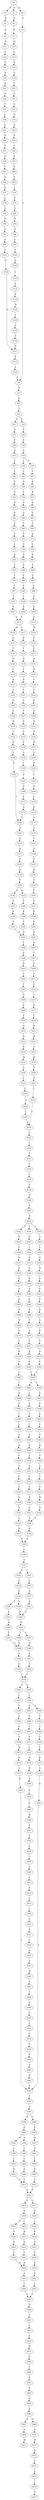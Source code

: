 strict digraph  {
	S0 -> S1 [ label = D ];
	S0 -> S2 [ label = E ];
	S0 -> S3 [ label = R ];
	S1 -> S4 [ label = D ];
	S2 -> S5 [ label = N ];
	S3 -> S6 [ label = A ];
	S4 -> S7 [ label = D ];
	S5 -> S8 [ label = G ];
	S6 -> S9 [ label = A ];
	S7 -> S10 [ label = M ];
	S8 -> S11 [ label = N ];
	S9 -> S12 [ label = Q ];
	S10 -> S13 [ label = E ];
	S11 -> S14 [ label = E ];
	S12 -> S15 [ label = R ];
	S13 -> S16 [ label = K ];
	S14 -> S17 [ label = A ];
	S15 -> S18 [ label = T ];
	S16 -> S19 [ label = G ];
	S17 -> S20 [ label = P ];
	S18 -> S21 [ label = K ];
	S18 -> S22 [ label = R ];
	S19 -> S23 [ label = S ];
	S20 -> S24 [ label = K ];
	S21 -> S25 [ label = G ];
	S22 -> S26 [ label = G ];
	S23 -> S27 [ label = E ];
	S24 -> S28 [ label = P ];
	S25 -> S29 [ label = E ];
	S26 -> S30 [ label = E ];
	S27 -> S31 [ label = G ];
	S28 -> S32 [ label = P ];
	S29 -> S33 [ label = G ];
	S30 -> S34 [ label = G ];
	S31 -> S35 [ label = N ];
	S32 -> S36 [ label = L ];
	S33 -> S37 [ label = F ];
	S34 -> S38 [ label = T ];
	S34 -> S39 [ label = I ];
	S35 -> S40 [ label = Q ];
	S36 -> S41 [ label = P ];
	S37 -> S42 [ label = F ];
	S38 -> S43 [ label = F ];
	S39 -> S44 [ label = F ];
	S40 -> S45 [ label = S ];
	S41 -> S46 [ label = D ];
	S42 -> S47 [ label = E ];
	S43 -> S48 [ label = K ];
	S44 -> S49 [ label = E ];
	S45 -> S50 [ label = S ];
	S46 -> S51 [ label = S ];
	S47 -> S52 [ label = N ];
	S48 -> S53 [ label = R ];
	S49 -> S54 [ label = Y ];
	S50 -> S55 [ label = K ];
	S51 -> S56 [ label = Q ];
	S52 -> S57 [ label = N ];
	S53 -> S58 [ label = E ];
	S54 -> S59 [ label = S ];
	S55 -> S60 [ label = E ];
	S56 -> S61 [ label = L ];
	S57 -> S62 [ label = G ];
	S58 -> S63 [ label = G ];
	S59 -> S64 [ label = G ];
	S60 -> S65 [ label = P ];
	S61 -> S66 [ label = D ];
	S62 -> S67 [ label = V ];
	S63 -> S68 [ label = V ];
	S64 -> S69 [ label = V ];
	S65 -> S70 [ label = I ];
	S66 -> S71 [ label = K ];
	S67 -> S72 [ label = T ];
	S68 -> S73 [ label = Q ];
	S69 -> S74 [ label = S ];
	S70 -> S75 [ label = P ];
	S71 -> S76 [ label = L ];
	S72 -> S77 [ label = L ];
	S73 -> S78 [ label = L ];
	S74 -> S79 [ label = L ];
	S75 -> S80 [ label = E ];
	S76 -> S81 [ label = A ];
	S77 -> S82 [ label = Q ];
	S78 -> S83 [ label = E ];
	S79 -> S84 [ label = Q ];
	S80 -> S85 [ label = N ];
	S81 -> S86 [ label = N ];
	S82 -> S87 [ label = V ];
	S83 -> S88 [ label = V ];
	S84 -> S89 [ label = V ];
	S85 -> S90 [ label = Q ];
	S86 -> S91 [ label = S ];
	S87 -> S92 [ label = Y ];
	S88 -> S93 [ label = L ];
	S89 -> S94 [ label = F ];
	S90 -> S95 [ label = L ];
	S91 -> S96 [ label = A ];
	S92 -> S97 [ label = F ];
	S93 -> S98 [ label = F ];
	S94 -> S99 [ label = F ];
	S95 -> S100 [ label = A ];
	S96 -> S101 [ label = A ];
	S97 -> S102 [ label = I ];
	S98 -> S103 [ label = A ];
	S99 -> S104 [ label = I ];
	S100 -> S105 [ label = Q ];
	S101 -> S106 [ label = N ];
	S102 -> S107 [ label = K ];
	S103 -> S108 [ label = R ];
	S104 -> S109 [ label = K ];
	S105 -> S110 [ label = L ];
	S106 -> S111 [ label = H ];
	S107 -> S112 [ label = P ];
	S108 -> S113 [ label = P ];
	S109 -> S112 [ label = P ];
	S110 -> S114 [ label = A ];
	S111 -> S115 [ label = R ];
	S112 -> S116 [ label = M ];
	S112 -> S117 [ label = V ];
	S113 -> S118 [ label = M ];
	S114 -> S119 [ label = K ];
	S115 -> S120 [ label = A ];
	S116 -> S121 [ label = P ];
	S117 -> S122 [ label = P ];
	S118 -> S123 [ label = P ];
	S119 -> S124 [ label = M ];
	S120 -> S9 [ label = A ];
	S121 -> S125 [ label = C ];
	S122 -> S126 [ label = Y ];
	S123 -> S127 [ label = P ];
	S124 -> S128 [ label = A ];
	S125 -> S129 [ label = H ];
	S126 -> S130 [ label = H ];
	S127 -> S131 [ label = H ];
	S128 -> S132 [ label = A ];
	S129 -> S133 [ label = Y ];
	S130 -> S134 [ label = Y ];
	S131 -> S135 [ label = H ];
	S132 -> S136 [ label = N ];
	S133 -> S137 [ label = R ];
	S134 -> S138 [ label = R ];
	S135 -> S139 [ label = Y ];
	S136 -> S111 [ label = H ];
	S137 -> S140 [ label = Q ];
	S138 -> S141 [ label = F ];
	S139 -> S142 [ label = S ];
	S140 -> S143 [ label = N ];
	S141 -> S144 [ label = L ];
	S142 -> S145 [ label = R ];
	S143 -> S146 [ label = Y ];
	S144 -> S147 [ label = F ];
	S145 -> S148 [ label = Q ];
	S146 -> S149 [ label = M ];
	S147 -> S150 [ label = P ];
	S148 -> S151 [ label = H ];
	S149 -> S152 [ label = G ];
	S150 -> S153 [ label = S ];
	S151 -> S154 [ label = P ];
	S152 -> S155 [ label = R ];
	S153 -> S156 [ label = Y ];
	S154 -> S157 [ label = M ];
	S155 -> S158 [ label = F ];
	S156 -> S159 [ label = A ];
	S157 -> S160 [ label = G ];
	S158 -> S161 [ label = N ];
	S159 -> S162 [ label = I ];
	S160 -> S163 [ label = R ];
	S161 -> S164 [ label = Y ];
	S162 -> S165 [ label = D ];
	S163 -> S166 [ label = Y ];
	S164 -> S167 [ label = N ];
	S165 -> S168 [ label = R ];
	S166 -> S169 [ label = N ];
	S167 -> S170 [ label = A ];
	S168 -> S171 [ label = F ];
	S169 -> S172 [ label = Y ];
	S170 -> S173 [ label = R ];
	S171 -> S174 [ label = N ];
	S172 -> S175 [ label = N ];
	S173 -> S176 [ label = Y ];
	S174 -> S164 [ label = Y ];
	S175 -> S177 [ label = P ];
	S176 -> S178 [ label = N ];
	S177 -> S179 [ label = R ];
	S178 -> S180 [ label = P ];
	S179 -> S181 [ label = Y ];
	S180 -> S182 [ label = F ];
	S180 -> S183 [ label = M ];
	S181 -> S184 [ label = G ];
	S182 -> S185 [ label = P ];
	S183 -> S186 [ label = P ];
	S184 -> S187 [ label = P ];
	S185 -> S188 [ label = K ];
	S186 -> S189 [ label = K ];
	S187 -> S190 [ label = M ];
	S188 -> S191 [ label = P ];
	S189 -> S192 [ label = P ];
	S190 -> S193 [ label = P ];
	S191 -> S194 [ label = D ];
	S192 -> S194 [ label = D ];
	S193 -> S195 [ label = P ];
	S194 -> S196 [ label = L ];
	S195 -> S197 [ label = P ];
	S196 -> S198 [ label = P ];
	S197 -> S199 [ label = D ];
	S198 -> S200 [ label = R ];
	S199 -> S201 [ label = F ];
	S200 -> S202 [ label = Y ];
	S201 -> S203 [ label = H ];
	S202 -> S204 [ label = I ];
	S203 -> S205 [ label = R ];
	S204 -> S206 [ label = A ];
	S205 -> S207 [ label = Y ];
	S206 -> S208 [ label = P ];
	S207 -> S209 [ label = F ];
	S208 -> S210 [ label = E ];
	S209 -> S211 [ label = V ];
	S210 -> S212 [ label = G ];
	S211 -> S213 [ label = P ];
	S212 -> S214 [ label = R ];
	S213 -> S215 [ label = L ];
	S214 -> S216 [ label = K ];
	S215 -> S217 [ label = G ];
	S216 -> S218 [ label = M ];
	S217 -> S219 [ label = L ];
	S218 -> S220 [ label = A ];
	S219 -> S221 [ label = K ];
	S220 -> S222 [ label = L ];
	S221 -> S223 [ label = M ];
	S222 -> S224 [ label = G ];
	S223 -> S225 [ label = A ];
	S224 -> S226 [ label = N ];
	S225 -> S227 [ label = M ];
	S226 -> S228 [ label = L ];
	S227 -> S229 [ label = G ];
	S228 -> S230 [ label = E ];
	S229 -> S231 [ label = N ];
	S230 -> S232 [ label = V ];
	S231 -> S233 [ label = L ];
	S232 -> S234 [ label = T ];
	S233 -> S230 [ label = E ];
	S234 -> S235 [ label = P ];
	S235 -> S236 [ label = T ];
	S236 -> S237 [ label = I ];
	S237 -> S238 [ label = S ];
	S238 -> S239 [ label = G ];
	S239 -> S240 [ label = P ];
	S240 -> S241 [ label = N ];
	S241 -> S242 [ label = N ];
	S241 -> S243 [ label = T ];
	S241 -> S244 [ label = S ];
	S242 -> S245 [ label = N ];
	S243 -> S246 [ label = G ];
	S244 -> S247 [ label = N ];
	S245 -> S248 [ label = V ];
	S246 -> S249 [ label = L ];
	S247 -> S250 [ label = I ];
	S248 -> S251 [ label = N ];
	S249 -> S252 [ label = N ];
	S250 -> S253 [ label = D ];
	S251 -> S254 [ label = S ];
	S252 -> S255 [ label = H ];
	S253 -> S256 [ label = V ];
	S254 -> S257 [ label = K ];
	S255 -> S258 [ label = K ];
	S256 -> S259 [ label = K ];
	S257 -> S260 [ label = P ];
	S258 -> S261 [ label = P ];
	S259 -> S262 [ label = P ];
	S260 -> S263 [ label = P ];
	S261 -> S264 [ label = P ];
	S262 -> S265 [ label = S ];
	S263 -> S266 [ label = K ];
	S264 -> S267 [ label = R ];
	S265 -> S268 [ label = R ];
	S266 -> S269 [ label = Q ];
	S267 -> S270 [ label = A ];
	S268 -> S271 [ label = P ];
	S269 -> S272 [ label = V ];
	S270 -> S273 [ label = P ];
	S271 -> S274 [ label = A ];
	S272 -> S275 [ label = P ];
	S273 -> S276 [ label = P ];
	S274 -> S277 [ label = P ];
	S275 -> S278 [ label = K ];
	S276 -> S279 [ label = R ];
	S277 -> S280 [ label = R ];
	S278 -> S281 [ label = P ];
	S279 -> S282 [ label = P ];
	S280 -> S283 [ label = P ];
	S281 -> S284 [ label = L ];
	S282 -> S285 [ label = L ];
	S283 -> S285 [ label = L ];
	S284 -> S286 [ label = T ];
	S285 -> S287 [ label = A ];
	S285 -> S288 [ label = V ];
	S286 -> S289 [ label = S ];
	S287 -> S290 [ label = T ];
	S288 -> S291 [ label = S ];
	S289 -> S292 [ label = E ];
	S290 -> S293 [ label = E ];
	S291 -> S294 [ label = E ];
	S292 -> S295 [ label = T ];
	S293 -> S296 [ label = A ];
	S294 -> S297 [ label = E ];
	S295 -> S298 [ label = L ];
	S296 -> S299 [ label = L ];
	S297 -> S300 [ label = L ];
	S298 -> S301 [ label = A ];
	S299 -> S302 [ label = A ];
	S300 -> S303 [ label = A ];
	S301 -> S304 [ label = K ];
	S302 -> S305 [ label = R ];
	S303 -> S306 [ label = R ];
	S304 -> S307 [ label = S ];
	S305 -> S308 [ label = T ];
	S306 -> S309 [ label = A ];
	S307 -> S310 [ label = A ];
	S308 -> S311 [ label = A ];
	S309 -> S312 [ label = A ];
	S310 -> S313 [ label = V ];
	S311 -> S314 [ label = A ];
	S312 -> S315 [ label = T ];
	S313 -> S316 [ label = A ];
	S314 -> S317 [ label = S ];
	S315 -> S318 [ label = S ];
	S316 -> S319 [ label = Q ];
	S317 -> S320 [ label = H ];
	S318 -> S321 [ label = H ];
	S319 -> S322 [ label = Q ];
	S320 -> S323 [ label = Q ];
	S321 -> S324 [ label = Q ];
	S322 -> S325 [ label = A ];
	S323 -> S326 [ label = A ];
	S324 -> S326 [ label = A ];
	S325 -> S327 [ label = K ];
	S326 -> S328 [ label = K ];
	S327 -> S329 [ label = K ];
	S328 -> S329 [ label = K ];
	S329 -> S330 [ label = I ];
	S330 -> S331 [ label = S ];
	S331 -> S332 [ label = S ];
	S331 -> S333 [ label = T ];
	S332 -> S334 [ label = G ];
	S333 -> S335 [ label = G ];
	S334 -> S336 [ label = E ];
	S335 -> S337 [ label = E ];
	S336 -> S338 [ label = S ];
	S336 -> S339 [ label = A ];
	S337 -> S340 [ label = A ];
	S338 -> S341 [ label = E ];
	S339 -> S342 [ label = E ];
	S340 -> S342 [ label = E ];
	S341 -> S343 [ label = W ];
	S342 -> S344 [ label = W ];
	S343 -> S345 [ label = T ];
	S344 -> S346 [ label = T ];
	S344 -> S347 [ label = V ];
	S345 -> S348 [ label = Q ];
	S346 -> S348 [ label = Q ];
	S347 -> S349 [ label = Q ];
	S348 -> S350 [ label = E ];
	S349 -> S351 [ label = E ];
	S350 -> S352 [ label = G ];
	S351 -> S353 [ label = G ];
	S352 -> S354 [ label = L ];
	S353 -> S354 [ label = L ];
	S354 -> S355 [ label = S ];
	S354 -> S356 [ label = A ];
	S355 -> S357 [ label = L ];
	S356 -> S358 [ label = L ];
	S357 -> S359 [ label = Q ];
	S358 -> S360 [ label = E ];
	S358 -> S361 [ label = Q ];
	S359 -> S362 [ label = V ];
	S360 -> S363 [ label = V ];
	S361 -> S364 [ label = V ];
	S362 -> S365 [ label = S ];
	S363 -> S366 [ label = T ];
	S364 -> S367 [ label = T ];
	S365 -> S368 [ label = F ];
	S366 -> S369 [ label = F ];
	S367 -> S370 [ label = F ];
	S368 -> S371 [ label = M ];
	S369 -> S372 [ label = L ];
	S370 -> S373 [ label = I ];
	S371 -> S374 [ label = K ];
	S372 -> S375 [ label = K ];
	S373 -> S376 [ label = H ];
	S374 -> S377 [ label = A ];
	S375 -> S378 [ label = A ];
	S376 -> S379 [ label = R ];
	S377 -> S380 [ label = H ];
	S378 -> S381 [ label = H ];
	S379 -> S382 [ label = S ];
	S380 -> S383 [ label = A ];
	S381 -> S383 [ label = A ];
	S382 -> S384 [ label = S ];
	S383 -> S385 [ label = P ];
	S384 -> S386 [ label = E ];
	S385 -> S387 [ label = G ];
	S386 -> S388 [ label = W ];
	S387 -> S389 [ label = R ];
	S387 -> S390 [ label = E ];
	S388 -> S391 [ label = G ];
	S389 -> S392 [ label = E ];
	S390 -> S393 [ label = E ];
	S391 -> S394 [ label = V ];
	S392 -> S395 [ label = R ];
	S392 -> S396 [ label = S ];
	S393 -> S397 [ label = R ];
	S394 -> S398 [ label = S ];
	S395 -> S399 [ label = L ];
	S396 -> S400 [ label = L ];
	S397 -> S401 [ label = V ];
	S398 -> S402 [ label = L ];
	S399 -> S403 [ label = L ];
	S400 -> S404 [ label = L ];
	S401 -> S405 [ label = L ];
	S402 -> S406 [ label = C ];
	S403 -> S407 [ label = K ];
	S404 -> S408 [ label = K ];
	S405 -> S409 [ label = K ];
	S406 -> S410 [ label = V ];
	S407 -> S411 [ label = Y ];
	S408 -> S411 [ label = Y ];
	S409 -> S412 [ label = Y ];
	S410 -> S413 [ label = S ];
	S411 -> S414 [ label = Q ];
	S412 -> S414 [ label = Q ];
	S413 -> S415 [ label = L ];
	S414 -> S416 [ label = P ];
	S414 -> S417 [ label = A ];
	S415 -> S418 [ label = I ];
	S416 -> S419 [ label = Q ];
	S417 -> S420 [ label = Q ];
	S418 -> S421 [ label = F ];
	S419 -> S422 [ label = V ];
	S419 -> S423 [ label = I ];
	S420 -> S424 [ label = L ];
	S421 -> S425 [ label = S ];
	S422 -> S426 [ label = R ];
	S423 -> S427 [ label = R ];
	S424 -> S428 [ label = K ];
	S425 -> S429 [ label = L ];
	S426 -> S430 [ label = N ];
	S427 -> S431 [ label = N ];
	S428 -> S432 [ label = N ];
	S429 -> S433 [ label = D ];
	S430 -> S434 [ label = F ];
	S431 -> S435 [ label = F ];
	S432 -> S436 [ label = Y ];
	S433 -> S437 [ label = A ];
	S434 -> S438 [ label = R ];
	S435 -> S438 [ label = R ];
	S436 -> S439 [ label = R ];
	S437 -> S440 [ label = W ];
	S438 -> S441 [ label = A ];
	S439 -> S442 [ label = A ];
	S440 -> S443 [ label = A ];
	S441 -> S444 [ label = L ];
	S442 -> S445 [ label = L ];
	S443 -> S446 [ label = A ];
	S444 -> S447 [ label = E ];
	S445 -> S447 [ label = E ];
	S446 -> S448 [ label = P ];
	S447 -> S449 [ label = N ];
	S448 -> S450 [ label = S ];
	S449 -> S451 [ label = V ];
	S450 -> S452 [ label = S ];
	S451 -> S453 [ label = L ];
	S452 -> S454 [ label = G ];
	S453 -> S455 [ label = C ];
	S454 -> S456 [ label = V ];
	S455 -> S457 [ label = M ];
	S456 -> S458 [ label = K ];
	S457 -> S459 [ label = P ];
	S458 -> S460 [ label = A ];
	S459 -> S461 [ label = T ];
	S460 -> S462 [ label = H ];
	S461 -> S463 [ label = K ];
	S462 -> S383 [ label = A ];
	S463 -> S464 [ label = E ];
	S464 -> S465 [ label = K ];
	S465 -> S466 [ label = P ];
	S466 -> S467 [ label = K ];
	S466 -> S468 [ label = N ];
	S467 -> S469 [ label = A ];
	S468 -> S470 [ label = A ];
	S469 -> S471 [ label = M ];
	S470 -> S472 [ label = M ];
	S472 -> S473 [ label = N ];
	S473 -> S474 [ label = E ];
	S474 -> S475 [ label = E ];
	S475 -> S476 [ label = L ];
	S476 -> S477 [ label = S ];
}
